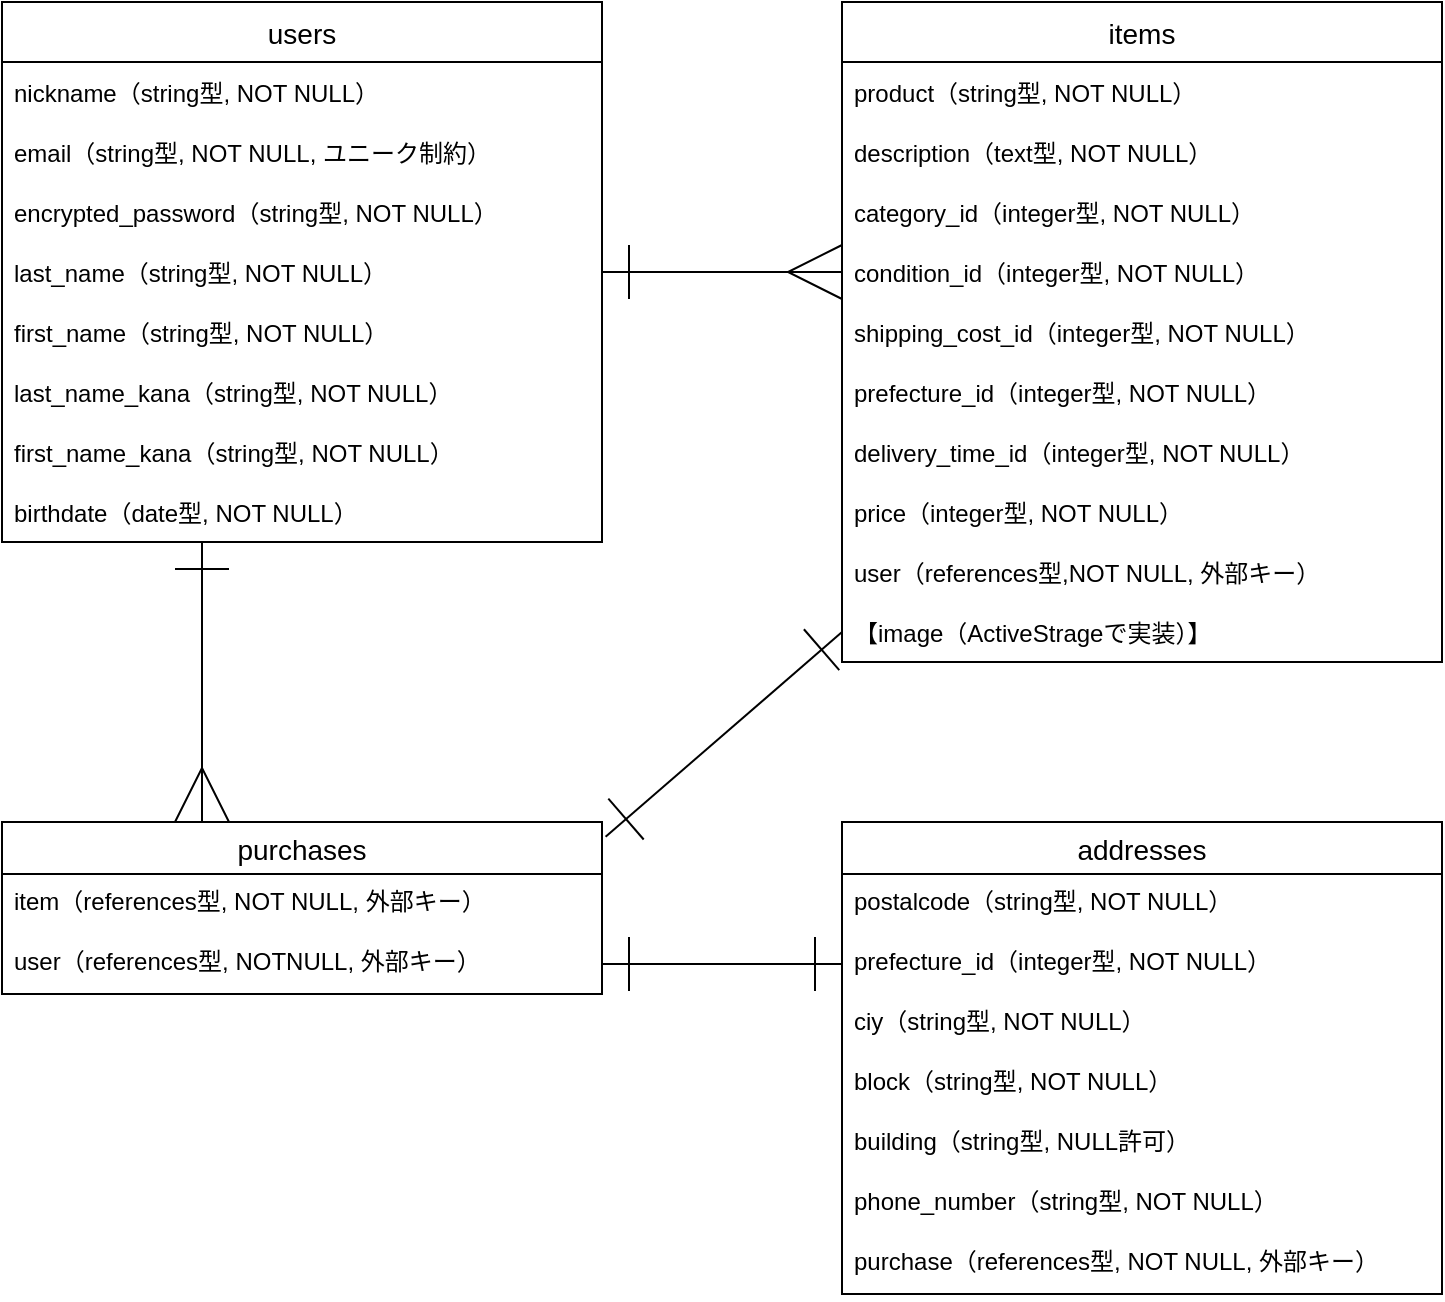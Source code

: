 <mxfile>
    <diagram id="MbLszZCSGQ2Sr2aqlkmU" name="ページ1">
        <mxGraphModel dx="897" dy="838" grid="1" gridSize="10" guides="1" tooltips="1" connect="1" arrows="1" fold="1" page="1" pageScale="1" pageWidth="827" pageHeight="1169" math="0" shadow="0">
            <root>
                <mxCell id="0"/>
                <mxCell id="1" parent="0"/>
                <mxCell id="DuFoKgF7rCPM_qKYbIZN-1" value="users" style="swimlane;fontStyle=0;childLayout=stackLayout;horizontal=1;startSize=30;horizontalStack=0;resizeParent=1;resizeParentMax=0;resizeLast=0;collapsible=1;marginBottom=0;align=center;fontSize=14;" vertex="1" parent="1">
                    <mxGeometry x="20" y="190" width="300" height="270" as="geometry">
                        <mxRectangle x="20" y="190" width="60" height="30" as="alternateBounds"/>
                    </mxGeometry>
                </mxCell>
                <mxCell id="DuFoKgF7rCPM_qKYbIZN-2" value="nickname（string型, NOT NULL）" style="text;strokeColor=none;fillColor=none;spacingLeft=4;spacingRight=4;overflow=hidden;rotatable=0;points=[[0,0.5],[1,0.5]];portConstraint=eastwest;fontSize=12;verticalAlign=middle;" vertex="1" parent="DuFoKgF7rCPM_qKYbIZN-1">
                    <mxGeometry y="30" width="300" height="30" as="geometry"/>
                </mxCell>
                <mxCell id="DuFoKgF7rCPM_qKYbIZN-3" value="email（string型, NOT NULL, ユニーク制約）" style="text;strokeColor=none;fillColor=none;spacingLeft=4;spacingRight=4;overflow=hidden;rotatable=0;points=[[0,0.5],[1,0.5]];portConstraint=eastwest;fontSize=12;verticalAlign=middle;" vertex="1" parent="DuFoKgF7rCPM_qKYbIZN-1">
                    <mxGeometry y="60" width="300" height="30" as="geometry"/>
                </mxCell>
                <mxCell id="DuFoKgF7rCPM_qKYbIZN-4" value="encrypted_password（string型, NOT NULL）" style="text;strokeColor=none;fillColor=none;spacingLeft=4;spacingRight=4;overflow=hidden;rotatable=0;points=[[0,0.5],[1,0.5]];portConstraint=eastwest;fontSize=12;verticalAlign=middle;" vertex="1" parent="DuFoKgF7rCPM_qKYbIZN-1">
                    <mxGeometry y="90" width="300" height="30" as="geometry"/>
                </mxCell>
                <mxCell id="DuFoKgF7rCPM_qKYbIZN-8" value="last_name（string型, NOT NULL）" style="text;strokeColor=none;fillColor=none;spacingLeft=4;spacingRight=4;overflow=hidden;rotatable=0;points=[[0,0.5],[1,0.5]];portConstraint=eastwest;fontSize=12;verticalAlign=middle;" vertex="1" parent="DuFoKgF7rCPM_qKYbIZN-1">
                    <mxGeometry y="120" width="300" height="30" as="geometry"/>
                </mxCell>
                <mxCell id="DuFoKgF7rCPM_qKYbIZN-31" value="first_name（string型, NOT NULL）" style="text;strokeColor=none;fillColor=none;spacingLeft=4;spacingRight=4;overflow=hidden;rotatable=0;points=[[0,0.5],[1,0.5]];portConstraint=eastwest;fontSize=12;verticalAlign=middle;" vertex="1" parent="DuFoKgF7rCPM_qKYbIZN-1">
                    <mxGeometry y="150" width="300" height="30" as="geometry"/>
                </mxCell>
                <mxCell id="DuFoKgF7rCPM_qKYbIZN-9" value="last_name_kana（string型, NOT NULL）" style="text;strokeColor=none;fillColor=none;spacingLeft=4;spacingRight=4;overflow=hidden;rotatable=0;points=[[0,0.5],[1,0.5]];portConstraint=eastwest;fontSize=12;verticalAlign=middle;" vertex="1" parent="DuFoKgF7rCPM_qKYbIZN-1">
                    <mxGeometry y="180" width="300" height="30" as="geometry"/>
                </mxCell>
                <mxCell id="DuFoKgF7rCPM_qKYbIZN-30" value="first_name_kana（string型, NOT NULL）" style="text;strokeColor=none;fillColor=none;spacingLeft=4;spacingRight=4;overflow=hidden;rotatable=0;points=[[0,0.5],[1,0.5]];portConstraint=eastwest;fontSize=12;verticalAlign=middle;" vertex="1" parent="DuFoKgF7rCPM_qKYbIZN-1">
                    <mxGeometry y="210" width="300" height="30" as="geometry"/>
                </mxCell>
                <mxCell id="DuFoKgF7rCPM_qKYbIZN-10" value="birthdate（date型, NOT NULL）" style="text;strokeColor=none;fillColor=none;spacingLeft=4;spacingRight=4;overflow=hidden;rotatable=0;points=[[0,0.5],[1,0.5]];portConstraint=eastwest;fontSize=12;verticalAlign=middle;" vertex="1" parent="DuFoKgF7rCPM_qKYbIZN-1">
                    <mxGeometry y="240" width="300" height="30" as="geometry"/>
                </mxCell>
                <mxCell id="DuFoKgF7rCPM_qKYbIZN-12" value="items" style="swimlane;fontStyle=0;childLayout=stackLayout;horizontal=1;startSize=30;horizontalStack=0;resizeParent=1;resizeParentMax=0;resizeLast=0;collapsible=1;marginBottom=0;align=center;fontSize=14;" vertex="1" parent="1">
                    <mxGeometry x="440" y="190" width="300" height="330" as="geometry"/>
                </mxCell>
                <mxCell id="DuFoKgF7rCPM_qKYbIZN-14" value="product（string型, NOT NULL）" style="text;strokeColor=none;fillColor=none;spacingLeft=4;spacingRight=4;overflow=hidden;rotatable=0;points=[[0,0.5],[1,0.5]];portConstraint=eastwest;fontSize=12;verticalAlign=middle;" vertex="1" parent="DuFoKgF7rCPM_qKYbIZN-12">
                    <mxGeometry y="30" width="300" height="30" as="geometry"/>
                </mxCell>
                <mxCell id="DuFoKgF7rCPM_qKYbIZN-15" value="description（text型, NOT NULL）" style="text;strokeColor=none;fillColor=none;spacingLeft=4;spacingRight=4;overflow=hidden;rotatable=0;points=[[0,0.5],[1,0.5]];portConstraint=eastwest;fontSize=12;verticalAlign=middle;" vertex="1" parent="DuFoKgF7rCPM_qKYbIZN-12">
                    <mxGeometry y="60" width="300" height="30" as="geometry"/>
                </mxCell>
                <mxCell id="DuFoKgF7rCPM_qKYbIZN-18" value="category_id（integer型, NOT NULL）" style="text;strokeColor=none;fillColor=none;spacingLeft=4;spacingRight=4;overflow=hidden;rotatable=0;points=[[0,0.5],[1,0.5]];portConstraint=eastwest;fontSize=12;verticalAlign=middle;" vertex="1" parent="DuFoKgF7rCPM_qKYbIZN-12">
                    <mxGeometry y="90" width="300" height="30" as="geometry"/>
                </mxCell>
                <mxCell id="DuFoKgF7rCPM_qKYbIZN-19" value="condition_id（integer型, NOT NULL）" style="text;strokeColor=none;fillColor=none;spacingLeft=4;spacingRight=4;overflow=hidden;rotatable=0;points=[[0,0.5],[1,0.5]];portConstraint=eastwest;fontSize=12;verticalAlign=middle;" vertex="1" parent="DuFoKgF7rCPM_qKYbIZN-12">
                    <mxGeometry y="120" width="300" height="30" as="geometry"/>
                </mxCell>
                <mxCell id="DuFoKgF7rCPM_qKYbIZN-20" value="shipping_cost_id（integer型, NOT NULL）" style="text;strokeColor=none;fillColor=none;spacingLeft=4;spacingRight=4;overflow=hidden;rotatable=0;points=[[0,0.5],[1,0.5]];portConstraint=eastwest;fontSize=12;verticalAlign=middle;" vertex="1" parent="DuFoKgF7rCPM_qKYbIZN-12">
                    <mxGeometry y="150" width="300" height="30" as="geometry"/>
                </mxCell>
                <mxCell id="DuFoKgF7rCPM_qKYbIZN-17" value="prefecture_id（integer型, NOT NULL）" style="text;strokeColor=none;fillColor=none;spacingLeft=4;spacingRight=4;overflow=hidden;rotatable=0;points=[[0,0.5],[1,0.5]];portConstraint=eastwest;fontSize=12;verticalAlign=middle;" vertex="1" parent="DuFoKgF7rCPM_qKYbIZN-12">
                    <mxGeometry y="180" width="300" height="30" as="geometry"/>
                </mxCell>
                <mxCell id="DuFoKgF7rCPM_qKYbIZN-16" value="delivery_time_id（integer型, NOT NULL）" style="text;strokeColor=none;fillColor=none;spacingLeft=4;spacingRight=4;overflow=hidden;rotatable=0;points=[[0,0.5],[1,0.5]];portConstraint=eastwest;fontSize=12;verticalAlign=middle;" vertex="1" parent="DuFoKgF7rCPM_qKYbIZN-12">
                    <mxGeometry y="210" width="300" height="30" as="geometry"/>
                </mxCell>
                <mxCell id="DuFoKgF7rCPM_qKYbIZN-22" value="price（integer型, NOT NULL）" style="text;strokeColor=none;fillColor=none;spacingLeft=4;spacingRight=4;overflow=hidden;rotatable=0;points=[[0,0.5],[1,0.5]];portConstraint=eastwest;fontSize=12;verticalAlign=middle;" vertex="1" parent="DuFoKgF7rCPM_qKYbIZN-12">
                    <mxGeometry y="240" width="300" height="30" as="geometry"/>
                </mxCell>
                <mxCell id="DuFoKgF7rCPM_qKYbIZN-40" value="user（references型,NOT NULL, 外部キー）" style="text;strokeColor=none;fillColor=none;spacingLeft=4;spacingRight=4;overflow=hidden;rotatable=0;points=[[0,0.5],[1,0.5]];portConstraint=eastwest;fontSize=12;verticalAlign=middle;" vertex="1" parent="DuFoKgF7rCPM_qKYbIZN-12">
                    <mxGeometry y="270" width="300" height="30" as="geometry"/>
                </mxCell>
                <mxCell id="DuFoKgF7rCPM_qKYbIZN-13" value="【image（ActiveStrageで実装）】" style="text;strokeColor=none;fillColor=none;spacingLeft=4;spacingRight=4;overflow=hidden;rotatable=0;points=[[0,0.5],[1,0.5]];portConstraint=eastwest;fontSize=12;verticalAlign=middle;" vertex="1" parent="DuFoKgF7rCPM_qKYbIZN-12">
                    <mxGeometry y="300" width="300" height="30" as="geometry"/>
                </mxCell>
                <mxCell id="DuFoKgF7rCPM_qKYbIZN-23" style="edgeStyle=none;html=1;startArrow=ERone;startFill=0;endArrow=ERmany;endFill=0;endSize=25;startSize=25;entryX=0;entryY=0.5;entryDx=0;entryDy=0;exitX=1;exitY=0.5;exitDx=0;exitDy=0;" edge="1" parent="1" source="DuFoKgF7rCPM_qKYbIZN-8" target="DuFoKgF7rCPM_qKYbIZN-19">
                    <mxGeometry relative="1" as="geometry">
                        <mxPoint x="270" y="325" as="sourcePoint"/>
                        <mxPoint x="340" y="309.651" as="targetPoint"/>
                        <Array as="points"/>
                    </mxGeometry>
                </mxCell>
                <mxCell id="DuFoKgF7rCPM_qKYbIZN-26" value="addresses" style="swimlane;fontStyle=0;childLayout=stackLayout;horizontal=1;startSize=26;horizontalStack=0;resizeParent=1;resizeParentMax=0;resizeLast=0;collapsible=1;marginBottom=0;align=center;fontSize=14;" vertex="1" parent="1">
                    <mxGeometry x="440" y="600" width="300" height="236" as="geometry"/>
                </mxCell>
                <mxCell id="DuFoKgF7rCPM_qKYbIZN-27" value="postalcode（string型, NOT NULL）" style="text;strokeColor=none;fillColor=none;spacingLeft=4;spacingRight=4;overflow=hidden;rotatable=0;points=[[0,0.5],[1,0.5]];portConstraint=eastwest;fontSize=12;" vertex="1" parent="DuFoKgF7rCPM_qKYbIZN-26">
                    <mxGeometry y="26" width="300" height="30" as="geometry"/>
                </mxCell>
                <mxCell id="DuFoKgF7rCPM_qKYbIZN-28" value="prefecture_id（integer型, NOT NULL）" style="text;strokeColor=none;fillColor=none;spacingLeft=4;spacingRight=4;overflow=hidden;rotatable=0;points=[[0,0.5],[1,0.5]];portConstraint=eastwest;fontSize=12;" vertex="1" parent="DuFoKgF7rCPM_qKYbIZN-26">
                    <mxGeometry y="56" width="300" height="30" as="geometry"/>
                </mxCell>
                <mxCell id="DuFoKgF7rCPM_qKYbIZN-42" value="ciy（string型, NOT NULL）" style="text;strokeColor=none;fillColor=none;spacingLeft=4;spacingRight=4;overflow=hidden;rotatable=0;points=[[0,0.5],[1,0.5]];portConstraint=eastwest;fontSize=12;" vertex="1" parent="DuFoKgF7rCPM_qKYbIZN-26">
                    <mxGeometry y="86" width="300" height="30" as="geometry"/>
                </mxCell>
                <mxCell id="DuFoKgF7rCPM_qKYbIZN-29" value="block（string型, NOT NULL）" style="text;strokeColor=none;fillColor=none;spacingLeft=4;spacingRight=4;overflow=hidden;rotatable=0;points=[[0,0.5],[1,0.5]];portConstraint=eastwest;fontSize=12;" vertex="1" parent="DuFoKgF7rCPM_qKYbIZN-26">
                    <mxGeometry y="116" width="300" height="30" as="geometry"/>
                </mxCell>
                <mxCell id="DuFoKgF7rCPM_qKYbIZN-41" value="building（string型, NULL許可）" style="text;strokeColor=none;fillColor=none;spacingLeft=4;spacingRight=4;overflow=hidden;rotatable=0;points=[[0,0.5],[1,0.5]];portConstraint=eastwest;fontSize=12;" vertex="1" parent="DuFoKgF7rCPM_qKYbIZN-26">
                    <mxGeometry y="146" width="300" height="30" as="geometry"/>
                </mxCell>
                <mxCell id="DuFoKgF7rCPM_qKYbIZN-43" value="phone_number（string型, NOT NULL）" style="text;strokeColor=none;fillColor=none;spacingLeft=4;spacingRight=4;overflow=hidden;rotatable=0;points=[[0,0.5],[1,0.5]];portConstraint=eastwest;fontSize=12;" vertex="1" parent="DuFoKgF7rCPM_qKYbIZN-26">
                    <mxGeometry y="176" width="300" height="30" as="geometry"/>
                </mxCell>
                <mxCell id="DuFoKgF7rCPM_qKYbIZN-50" value="purchase（references型, NOT NULL, 外部キー）" style="text;strokeColor=none;fillColor=none;spacingLeft=4;spacingRight=4;overflow=hidden;rotatable=0;points=[[0,0.5],[1,0.5]];portConstraint=eastwest;fontSize=12;" vertex="1" parent="DuFoKgF7rCPM_qKYbIZN-26">
                    <mxGeometry y="206" width="300" height="30" as="geometry"/>
                </mxCell>
                <mxCell id="DuFoKgF7rCPM_qKYbIZN-44" value="purchases" style="swimlane;fontStyle=0;childLayout=stackLayout;horizontal=1;startSize=26;horizontalStack=0;resizeParent=1;resizeParentMax=0;resizeLast=0;collapsible=1;marginBottom=0;align=center;fontSize=14;" vertex="1" parent="1">
                    <mxGeometry x="20" y="600" width="300" height="86" as="geometry"/>
                </mxCell>
                <mxCell id="DuFoKgF7rCPM_qKYbIZN-45" value="item（references型, NOT NULL, 外部キー）" style="text;strokeColor=none;fillColor=none;spacingLeft=4;spacingRight=4;overflow=hidden;rotatable=0;points=[[0,0.5],[1,0.5]];portConstraint=eastwest;fontSize=12;" vertex="1" parent="DuFoKgF7rCPM_qKYbIZN-44">
                    <mxGeometry y="26" width="300" height="30" as="geometry"/>
                </mxCell>
                <mxCell id="DuFoKgF7rCPM_qKYbIZN-46" value="user（references型, NOTNULL, 外部キー）" style="text;strokeColor=none;fillColor=none;spacingLeft=4;spacingRight=4;overflow=hidden;rotatable=0;points=[[0,0.5],[1,0.5]];portConstraint=eastwest;fontSize=12;" vertex="1" parent="DuFoKgF7rCPM_qKYbIZN-44">
                    <mxGeometry y="56" width="300" height="30" as="geometry"/>
                </mxCell>
                <mxCell id="DuFoKgF7rCPM_qKYbIZN-49" style="edgeStyle=none;html=1;entryX=0;entryY=0.5;entryDx=0;entryDy=0;startArrow=ERone;startFill=0;endArrow=ERone;endFill=0;startSize=25;endSize=25;exitX=1;exitY=0.5;exitDx=0;exitDy=0;" edge="1" parent="1" source="DuFoKgF7rCPM_qKYbIZN-46" target="DuFoKgF7rCPM_qKYbIZN-28">
                    <mxGeometry relative="1" as="geometry">
                        <mxPoint x="320" y="701" as="sourcePoint"/>
                        <Array as="points"/>
                    </mxGeometry>
                </mxCell>
                <mxCell id="DuFoKgF7rCPM_qKYbIZN-51" style="edgeStyle=none;html=1;startArrow=ERone;startFill=0;endArrow=ERmany;endFill=0;startSize=25;endSize=25;" edge="1" parent="1">
                    <mxGeometry relative="1" as="geometry">
                        <mxPoint x="120" y="460" as="sourcePoint"/>
                        <mxPoint x="120" y="600" as="targetPoint"/>
                    </mxGeometry>
                </mxCell>
                <mxCell id="DuFoKgF7rCPM_qKYbIZN-52" style="edgeStyle=none;html=1;exitX=0;exitY=0.5;exitDx=0;exitDy=0;startArrow=ERone;startFill=0;endArrow=ERone;endFill=0;startSize=25;endSize=25;entryX=1.006;entryY=0.086;entryDx=0;entryDy=0;entryPerimeter=0;" edge="1" parent="1" source="DuFoKgF7rCPM_qKYbIZN-13" target="DuFoKgF7rCPM_qKYbIZN-44">
                    <mxGeometry relative="1" as="geometry"/>
                </mxCell>
            </root>
        </mxGraphModel>
    </diagram>
</mxfile>